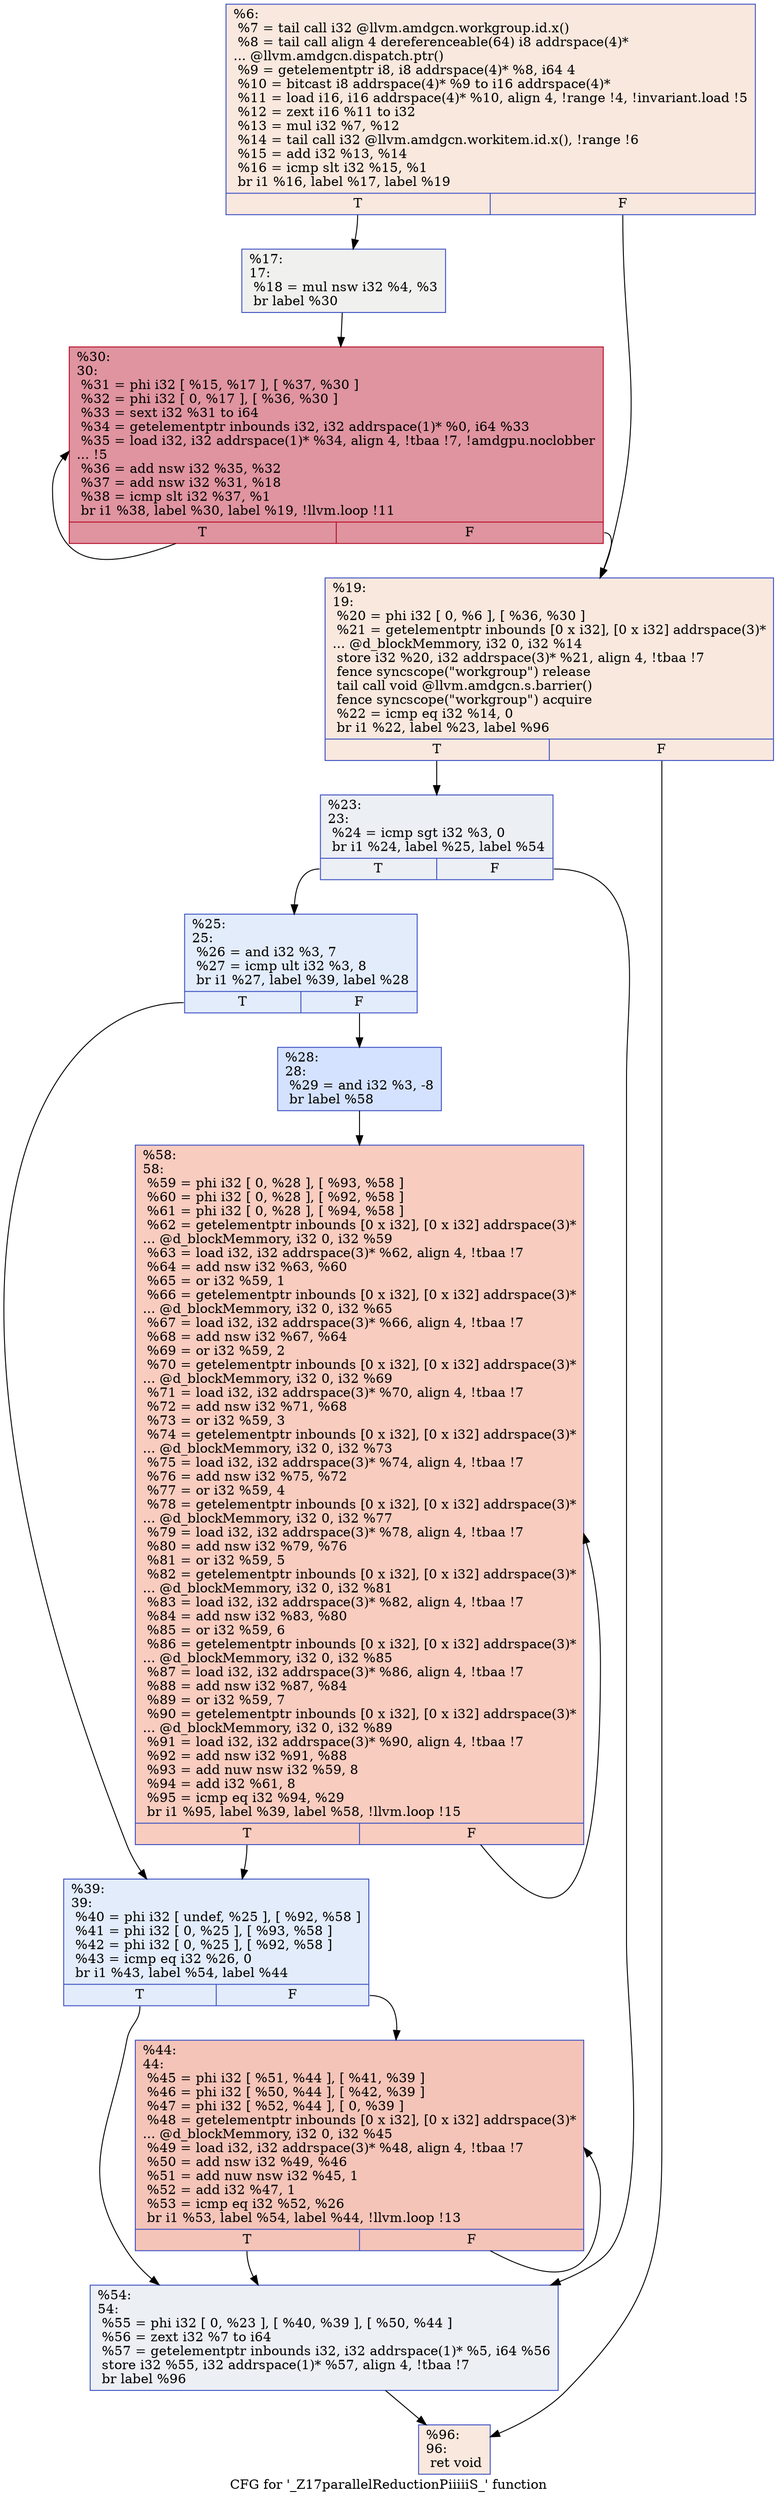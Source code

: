 digraph "CFG for '_Z17parallelReductionPiiiiiS_' function" {
	label="CFG for '_Z17parallelReductionPiiiiiS_' function";

	Node0x59518f0 [shape=record,color="#3d50c3ff", style=filled, fillcolor="#f2cab570",label="{%6:\l  %7 = tail call i32 @llvm.amdgcn.workgroup.id.x()\l  %8 = tail call align 4 dereferenceable(64) i8 addrspace(4)*\l... @llvm.amdgcn.dispatch.ptr()\l  %9 = getelementptr i8, i8 addrspace(4)* %8, i64 4\l  %10 = bitcast i8 addrspace(4)* %9 to i16 addrspace(4)*\l  %11 = load i16, i16 addrspace(4)* %10, align 4, !range !4, !invariant.load !5\l  %12 = zext i16 %11 to i32\l  %13 = mul i32 %7, %12\l  %14 = tail call i32 @llvm.amdgcn.workitem.id.x(), !range !6\l  %15 = add i32 %13, %14\l  %16 = icmp slt i32 %15, %1\l  br i1 %16, label %17, label %19\l|{<s0>T|<s1>F}}"];
	Node0x59518f0:s0 -> Node0x5951d00;
	Node0x59518f0:s1 -> Node0x59538d0;
	Node0x5951d00 [shape=record,color="#3d50c3ff", style=filled, fillcolor="#dedcdb70",label="{%17:\l17:                                               \l  %18 = mul nsw i32 %4, %3\l  br label %30\l}"];
	Node0x5951d00 -> Node0x5953aa0;
	Node0x59538d0 [shape=record,color="#3d50c3ff", style=filled, fillcolor="#f2cab570",label="{%19:\l19:                                               \l  %20 = phi i32 [ 0, %6 ], [ %36, %30 ]\l  %21 = getelementptr inbounds [0 x i32], [0 x i32] addrspace(3)*\l... @d_blockMemmory, i32 0, i32 %14\l  store i32 %20, i32 addrspace(3)* %21, align 4, !tbaa !7\l  fence syncscope(\"workgroup\") release\l  tail call void @llvm.amdgcn.s.barrier()\l  fence syncscope(\"workgroup\") acquire\l  %22 = icmp eq i32 %14, 0\l  br i1 %22, label %23, label %96\l|{<s0>T|<s1>F}}"];
	Node0x59538d0:s0 -> Node0x5954270;
	Node0x59538d0:s1 -> Node0x5954300;
	Node0x5954270 [shape=record,color="#3d50c3ff", style=filled, fillcolor="#d4dbe670",label="{%23:\l23:                                               \l  %24 = icmp sgt i32 %3, 0\l  br i1 %24, label %25, label %54\l|{<s0>T|<s1>F}}"];
	Node0x5954270:s0 -> Node0x59544d0;
	Node0x5954270:s1 -> Node0x5954520;
	Node0x59544d0 [shape=record,color="#3d50c3ff", style=filled, fillcolor="#bfd3f670",label="{%25:\l25:                                               \l  %26 = and i32 %3, 7\l  %27 = icmp ult i32 %3, 8\l  br i1 %27, label %39, label %28\l|{<s0>T|<s1>F}}"];
	Node0x59544d0:s0 -> Node0x59547b0;
	Node0x59544d0:s1 -> Node0x5954800;
	Node0x5954800 [shape=record,color="#3d50c3ff", style=filled, fillcolor="#9ebeff70",label="{%28:\l28:                                               \l  %29 = and i32 %3, -8\l  br label %58\l}"];
	Node0x5954800 -> Node0x5954a00;
	Node0x5953aa0 [shape=record,color="#b70d28ff", style=filled, fillcolor="#b70d2870",label="{%30:\l30:                                               \l  %31 = phi i32 [ %15, %17 ], [ %37, %30 ]\l  %32 = phi i32 [ 0, %17 ], [ %36, %30 ]\l  %33 = sext i32 %31 to i64\l  %34 = getelementptr inbounds i32, i32 addrspace(1)* %0, i64 %33\l  %35 = load i32, i32 addrspace(1)* %34, align 4, !tbaa !7, !amdgpu.noclobber\l... !5\l  %36 = add nsw i32 %35, %32\l  %37 = add nsw i32 %31, %18\l  %38 = icmp slt i32 %37, %1\l  br i1 %38, label %30, label %19, !llvm.loop !11\l|{<s0>T|<s1>F}}"];
	Node0x5953aa0:s0 -> Node0x5953aa0;
	Node0x5953aa0:s1 -> Node0x59538d0;
	Node0x59547b0 [shape=record,color="#3d50c3ff", style=filled, fillcolor="#bfd3f670",label="{%39:\l39:                                               \l  %40 = phi i32 [ undef, %25 ], [ %92, %58 ]\l  %41 = phi i32 [ 0, %25 ], [ %93, %58 ]\l  %42 = phi i32 [ 0, %25 ], [ %92, %58 ]\l  %43 = icmp eq i32 %26, 0\l  br i1 %43, label %54, label %44\l|{<s0>T|<s1>F}}"];
	Node0x59547b0:s0 -> Node0x5954520;
	Node0x59547b0:s1 -> Node0x5956580;
	Node0x5956580 [shape=record,color="#3d50c3ff", style=filled, fillcolor="#e97a5f70",label="{%44:\l44:                                               \l  %45 = phi i32 [ %51, %44 ], [ %41, %39 ]\l  %46 = phi i32 [ %50, %44 ], [ %42, %39 ]\l  %47 = phi i32 [ %52, %44 ], [ 0, %39 ]\l  %48 = getelementptr inbounds [0 x i32], [0 x i32] addrspace(3)*\l... @d_blockMemmory, i32 0, i32 %45\l  %49 = load i32, i32 addrspace(3)* %48, align 4, !tbaa !7\l  %50 = add nsw i32 %49, %46\l  %51 = add nuw nsw i32 %45, 1\l  %52 = add i32 %47, 1\l  %53 = icmp eq i32 %52, %26\l  br i1 %53, label %54, label %44, !llvm.loop !13\l|{<s0>T|<s1>F}}"];
	Node0x5956580:s0 -> Node0x5954520;
	Node0x5956580:s1 -> Node0x5956580;
	Node0x5954520 [shape=record,color="#3d50c3ff", style=filled, fillcolor="#d4dbe670",label="{%54:\l54:                                               \l  %55 = phi i32 [ 0, %23 ], [ %40, %39 ], [ %50, %44 ]\l  %56 = zext i32 %7 to i64\l  %57 = getelementptr inbounds i32, i32 addrspace(1)* %5, i64 %56\l  store i32 %55, i32 addrspace(1)* %57, align 4, !tbaa !7\l  br label %96\l}"];
	Node0x5954520 -> Node0x5954300;
	Node0x5954a00 [shape=record,color="#3d50c3ff", style=filled, fillcolor="#f08b6e70",label="{%58:\l58:                                               \l  %59 = phi i32 [ 0, %28 ], [ %93, %58 ]\l  %60 = phi i32 [ 0, %28 ], [ %92, %58 ]\l  %61 = phi i32 [ 0, %28 ], [ %94, %58 ]\l  %62 = getelementptr inbounds [0 x i32], [0 x i32] addrspace(3)*\l... @d_blockMemmory, i32 0, i32 %59\l  %63 = load i32, i32 addrspace(3)* %62, align 4, !tbaa !7\l  %64 = add nsw i32 %63, %60\l  %65 = or i32 %59, 1\l  %66 = getelementptr inbounds [0 x i32], [0 x i32] addrspace(3)*\l... @d_blockMemmory, i32 0, i32 %65\l  %67 = load i32, i32 addrspace(3)* %66, align 4, !tbaa !7\l  %68 = add nsw i32 %67, %64\l  %69 = or i32 %59, 2\l  %70 = getelementptr inbounds [0 x i32], [0 x i32] addrspace(3)*\l... @d_blockMemmory, i32 0, i32 %69\l  %71 = load i32, i32 addrspace(3)* %70, align 4, !tbaa !7\l  %72 = add nsw i32 %71, %68\l  %73 = or i32 %59, 3\l  %74 = getelementptr inbounds [0 x i32], [0 x i32] addrspace(3)*\l... @d_blockMemmory, i32 0, i32 %73\l  %75 = load i32, i32 addrspace(3)* %74, align 4, !tbaa !7\l  %76 = add nsw i32 %75, %72\l  %77 = or i32 %59, 4\l  %78 = getelementptr inbounds [0 x i32], [0 x i32] addrspace(3)*\l... @d_blockMemmory, i32 0, i32 %77\l  %79 = load i32, i32 addrspace(3)* %78, align 4, !tbaa !7\l  %80 = add nsw i32 %79, %76\l  %81 = or i32 %59, 5\l  %82 = getelementptr inbounds [0 x i32], [0 x i32] addrspace(3)*\l... @d_blockMemmory, i32 0, i32 %81\l  %83 = load i32, i32 addrspace(3)* %82, align 4, !tbaa !7\l  %84 = add nsw i32 %83, %80\l  %85 = or i32 %59, 6\l  %86 = getelementptr inbounds [0 x i32], [0 x i32] addrspace(3)*\l... @d_blockMemmory, i32 0, i32 %85\l  %87 = load i32, i32 addrspace(3)* %86, align 4, !tbaa !7\l  %88 = add nsw i32 %87, %84\l  %89 = or i32 %59, 7\l  %90 = getelementptr inbounds [0 x i32], [0 x i32] addrspace(3)*\l... @d_blockMemmory, i32 0, i32 %89\l  %91 = load i32, i32 addrspace(3)* %90, align 4, !tbaa !7\l  %92 = add nsw i32 %91, %88\l  %93 = add nuw nsw i32 %59, 8\l  %94 = add i32 %61, 8\l  %95 = icmp eq i32 %94, %29\l  br i1 %95, label %39, label %58, !llvm.loop !15\l|{<s0>T|<s1>F}}"];
	Node0x5954a00:s0 -> Node0x59547b0;
	Node0x5954a00:s1 -> Node0x5954a00;
	Node0x5954300 [shape=record,color="#3d50c3ff", style=filled, fillcolor="#f2cab570",label="{%96:\l96:                                               \l  ret void\l}"];
}
